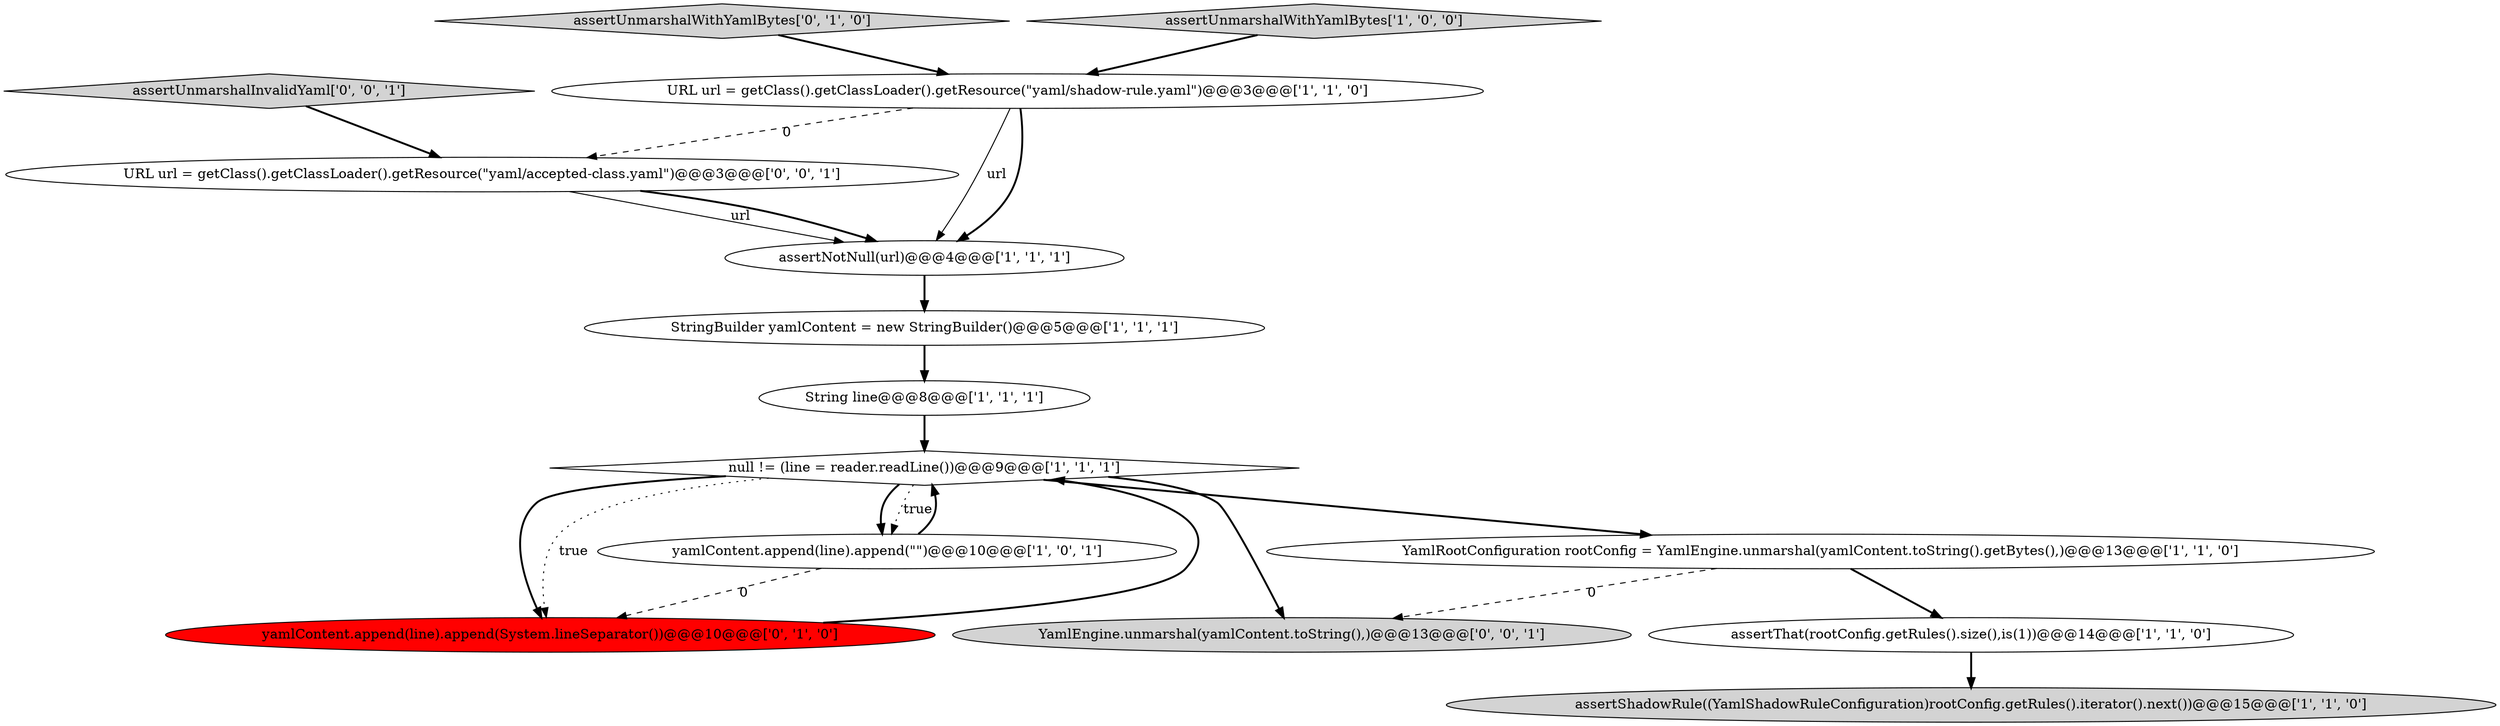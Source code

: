 digraph {
8 [style = filled, label = "null != (line = reader.readLine())@@@9@@@['1', '1', '1']", fillcolor = white, shape = diamond image = "AAA0AAABBB1BBB"];
14 [style = filled, label = "assertUnmarshalInvalidYaml['0', '0', '1']", fillcolor = lightgray, shape = diamond image = "AAA0AAABBB3BBB"];
9 [style = filled, label = "assertThat(rootConfig.getRules().size(),is(1))@@@14@@@['1', '1', '0']", fillcolor = white, shape = ellipse image = "AAA0AAABBB1BBB"];
7 [style = filled, label = "String line@@@8@@@['1', '1', '1']", fillcolor = white, shape = ellipse image = "AAA0AAABBB1BBB"];
3 [style = filled, label = "yamlContent.append(line).append(\"\")@@@10@@@['1', '0', '1']", fillcolor = white, shape = ellipse image = "AAA0AAABBB1BBB"];
13 [style = filled, label = "YamlEngine.unmarshal(yamlContent.toString(),)@@@13@@@['0', '0', '1']", fillcolor = lightgray, shape = ellipse image = "AAA0AAABBB3BBB"];
10 [style = filled, label = "yamlContent.append(line).append(System.lineSeparator())@@@10@@@['0', '1', '0']", fillcolor = red, shape = ellipse image = "AAA1AAABBB2BBB"];
12 [style = filled, label = "URL url = getClass().getClassLoader().getResource(\"yaml/accepted-class.yaml\")@@@3@@@['0', '0', '1']", fillcolor = white, shape = ellipse image = "AAA0AAABBB3BBB"];
11 [style = filled, label = "assertUnmarshalWithYamlBytes['0', '1', '0']", fillcolor = lightgray, shape = diamond image = "AAA0AAABBB2BBB"];
1 [style = filled, label = "StringBuilder yamlContent = new StringBuilder()@@@5@@@['1', '1', '1']", fillcolor = white, shape = ellipse image = "AAA0AAABBB1BBB"];
6 [style = filled, label = "assertShadowRule((YamlShadowRuleConfiguration)rootConfig.getRules().iterator().next())@@@15@@@['1', '1', '0']", fillcolor = lightgray, shape = ellipse image = "AAA0AAABBB1BBB"];
5 [style = filled, label = "YamlRootConfiguration rootConfig = YamlEngine.unmarshal(yamlContent.toString().getBytes(),)@@@13@@@['1', '1', '0']", fillcolor = white, shape = ellipse image = "AAA0AAABBB1BBB"];
0 [style = filled, label = "URL url = getClass().getClassLoader().getResource(\"yaml/shadow-rule.yaml\")@@@3@@@['1', '1', '0']", fillcolor = white, shape = ellipse image = "AAA0AAABBB1BBB"];
2 [style = filled, label = "assertUnmarshalWithYamlBytes['1', '0', '0']", fillcolor = lightgray, shape = diamond image = "AAA0AAABBB1BBB"];
4 [style = filled, label = "assertNotNull(url)@@@4@@@['1', '1', '1']", fillcolor = white, shape = ellipse image = "AAA0AAABBB1BBB"];
5->13 [style = dashed, label="0"];
8->10 [style = bold, label=""];
12->4 [style = solid, label="url"];
5->9 [style = bold, label=""];
8->3 [style = bold, label=""];
0->12 [style = dashed, label="0"];
8->10 [style = dotted, label="true"];
7->8 [style = bold, label=""];
0->4 [style = solid, label="url"];
1->7 [style = bold, label=""];
8->3 [style = dotted, label="true"];
9->6 [style = bold, label=""];
2->0 [style = bold, label=""];
11->0 [style = bold, label=""];
8->5 [style = bold, label=""];
10->8 [style = bold, label=""];
12->4 [style = bold, label=""];
0->4 [style = bold, label=""];
3->8 [style = bold, label=""];
14->12 [style = bold, label=""];
4->1 [style = bold, label=""];
3->10 [style = dashed, label="0"];
8->13 [style = bold, label=""];
}
